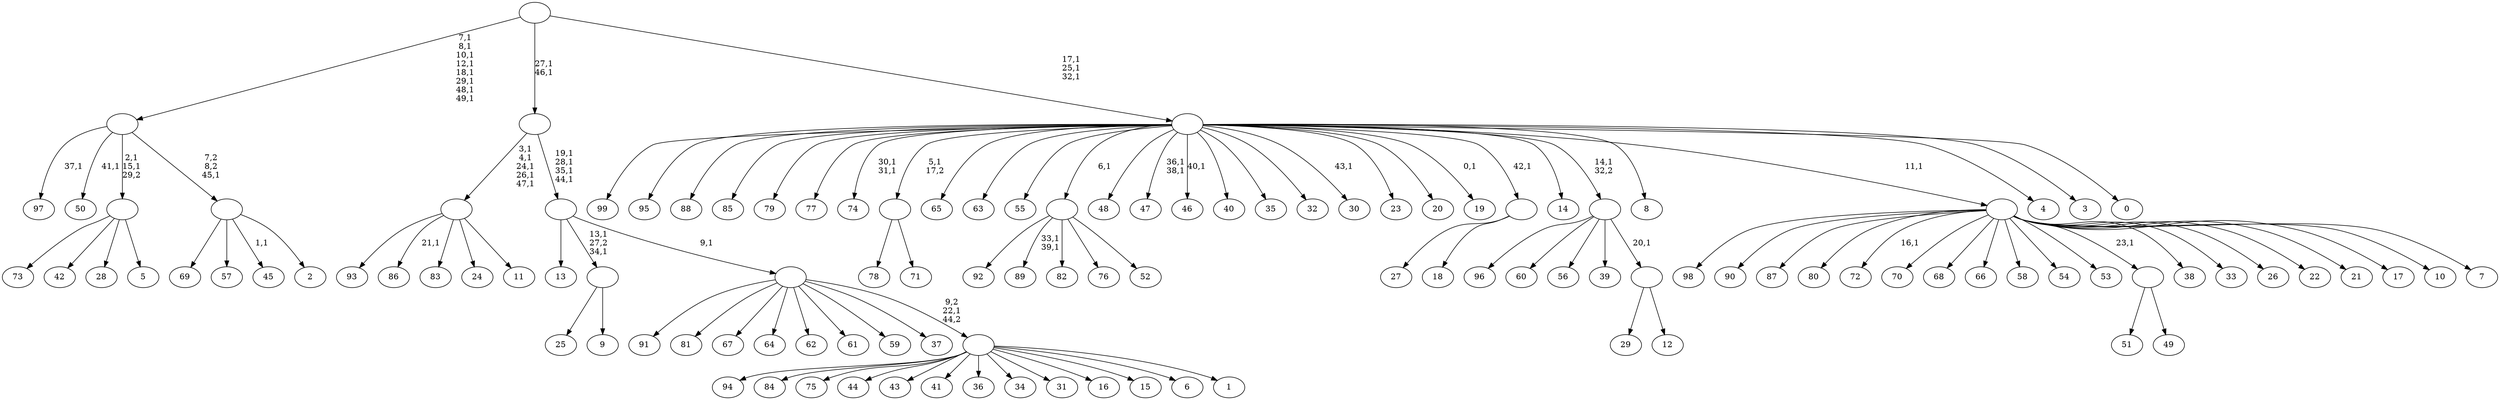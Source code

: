 digraph T {
	150 [label="99"]
	149 [label="98"]
	148 [label="97"]
	146 [label="96"]
	145 [label="95"]
	144 [label="94"]
	143 [label="93"]
	142 [label="92"]
	141 [label="91"]
	140 [label="90"]
	139 [label="89"]
	136 [label="88"]
	135 [label="87"]
	134 [label="86"]
	132 [label="85"]
	131 [label="84"]
	130 [label="83"]
	129 [label="82"]
	128 [label="81"]
	127 [label="80"]
	126 [label="79"]
	125 [label="78"]
	124 [label="77"]
	123 [label="76"]
	122 [label="75"]
	121 [label="74"]
	118 [label="73"]
	117 [label="72"]
	115 [label="71"]
	114 [label=""]
	113 [label="70"]
	112 [label="69"]
	111 [label="68"]
	110 [label="67"]
	109 [label="66"]
	108 [label="65"]
	107 [label="64"]
	106 [label="63"]
	105 [label="62"]
	104 [label="61"]
	103 [label="60"]
	102 [label="59"]
	101 [label="58"]
	100 [label="57"]
	99 [label="56"]
	98 [label="55"]
	97 [label="54"]
	96 [label="53"]
	95 [label="52"]
	94 [label=""]
	93 [label="51"]
	92 [label="50"]
	90 [label="49"]
	89 [label=""]
	88 [label="48"]
	87 [label="47"]
	84 [label="46"]
	82 [label="45"]
	80 [label="44"]
	79 [label="43"]
	78 [label="42"]
	77 [label="41"]
	76 [label="40"]
	75 [label="39"]
	74 [label="38"]
	73 [label="37"]
	72 [label="36"]
	71 [label="35"]
	70 [label="34"]
	69 [label="33"]
	68 [label="32"]
	67 [label="31"]
	66 [label="30"]
	64 [label="29"]
	63 [label="28"]
	62 [label="27"]
	61 [label="26"]
	60 [label="25"]
	59 [label="24"]
	58 [label="23"]
	57 [label="22"]
	56 [label="21"]
	55 [label="20"]
	54 [label="19"]
	52 [label="18"]
	51 [label=""]
	50 [label="17"]
	49 [label="16"]
	48 [label="15"]
	47 [label="14"]
	46 [label="13"]
	45 [label="12"]
	44 [label=""]
	43 [label=""]
	42 [label="11"]
	41 [label=""]
	36 [label="10"]
	35 [label="9"]
	34 [label=""]
	32 [label="8"]
	31 [label="7"]
	30 [label=""]
	29 [label="6"]
	28 [label="5"]
	27 [label=""]
	25 [label="4"]
	24 [label="3"]
	23 [label="2"]
	22 [label=""]
	21 [label=""]
	13 [label="1"]
	12 [label=""]
	11 [label=""]
	10 [label=""]
	6 [label=""]
	4 [label="0"]
	3 [label=""]
	0 [label=""]
	114 -> 125 [label=""]
	114 -> 115 [label=""]
	94 -> 139 [label="33,1\n39,1"]
	94 -> 142 [label=""]
	94 -> 129 [label=""]
	94 -> 123 [label=""]
	94 -> 95 [label=""]
	89 -> 93 [label=""]
	89 -> 90 [label=""]
	51 -> 62 [label=""]
	51 -> 52 [label=""]
	44 -> 64 [label=""]
	44 -> 45 [label=""]
	43 -> 146 [label=""]
	43 -> 103 [label=""]
	43 -> 99 [label=""]
	43 -> 75 [label=""]
	43 -> 44 [label="20,1"]
	41 -> 134 [label="21,1"]
	41 -> 143 [label=""]
	41 -> 130 [label=""]
	41 -> 59 [label=""]
	41 -> 42 [label=""]
	34 -> 60 [label=""]
	34 -> 35 [label=""]
	30 -> 117 [label="16,1"]
	30 -> 149 [label=""]
	30 -> 140 [label=""]
	30 -> 135 [label=""]
	30 -> 127 [label=""]
	30 -> 113 [label=""]
	30 -> 111 [label=""]
	30 -> 109 [label=""]
	30 -> 101 [label=""]
	30 -> 97 [label=""]
	30 -> 96 [label=""]
	30 -> 89 [label="23,1"]
	30 -> 74 [label=""]
	30 -> 69 [label=""]
	30 -> 61 [label=""]
	30 -> 57 [label=""]
	30 -> 56 [label=""]
	30 -> 50 [label=""]
	30 -> 36 [label=""]
	30 -> 31 [label=""]
	27 -> 118 [label=""]
	27 -> 78 [label=""]
	27 -> 63 [label=""]
	27 -> 28 [label=""]
	22 -> 82 [label="1,1"]
	22 -> 112 [label=""]
	22 -> 100 [label=""]
	22 -> 23 [label=""]
	21 -> 27 [label="2,1\n15,1\n29,2"]
	21 -> 92 [label="41,1"]
	21 -> 148 [label="37,1"]
	21 -> 22 [label="7,2\n8,2\n45,1"]
	12 -> 144 [label=""]
	12 -> 131 [label=""]
	12 -> 122 [label=""]
	12 -> 80 [label=""]
	12 -> 79 [label=""]
	12 -> 77 [label=""]
	12 -> 72 [label=""]
	12 -> 70 [label=""]
	12 -> 67 [label=""]
	12 -> 49 [label=""]
	12 -> 48 [label=""]
	12 -> 29 [label=""]
	12 -> 13 [label=""]
	11 -> 141 [label=""]
	11 -> 128 [label=""]
	11 -> 110 [label=""]
	11 -> 107 [label=""]
	11 -> 105 [label=""]
	11 -> 104 [label=""]
	11 -> 102 [label=""]
	11 -> 73 [label=""]
	11 -> 12 [label="9,2\n22,1\n44,2"]
	10 -> 34 [label="13,1\n27,2\n34,1"]
	10 -> 46 [label=""]
	10 -> 11 [label="9,1"]
	6 -> 10 [label="19,1\n28,1\n35,1\n44,1"]
	6 -> 41 [label="3,1\n4,1\n24,1\n26,1\n47,1"]
	3 -> 54 [label="0,1"]
	3 -> 66 [label="43,1"]
	3 -> 84 [label="40,1"]
	3 -> 87 [label="36,1\n38,1"]
	3 -> 121 [label="30,1\n31,1"]
	3 -> 150 [label=""]
	3 -> 145 [label=""]
	3 -> 136 [label=""]
	3 -> 132 [label=""]
	3 -> 126 [label=""]
	3 -> 124 [label=""]
	3 -> 114 [label="5,1\n17,2"]
	3 -> 108 [label=""]
	3 -> 106 [label=""]
	3 -> 98 [label=""]
	3 -> 94 [label="6,1"]
	3 -> 88 [label=""]
	3 -> 76 [label=""]
	3 -> 71 [label=""]
	3 -> 68 [label=""]
	3 -> 58 [label=""]
	3 -> 55 [label=""]
	3 -> 51 [label="42,1"]
	3 -> 47 [label=""]
	3 -> 43 [label="14,1\n32,2"]
	3 -> 32 [label=""]
	3 -> 30 [label="11,1"]
	3 -> 25 [label=""]
	3 -> 24 [label=""]
	3 -> 4 [label=""]
	0 -> 3 [label="17,1\n25,1\n32,1"]
	0 -> 6 [label="27,1\n46,1"]
	0 -> 21 [label="7,1\n8,1\n10,1\n12,1\n18,1\n29,1\n48,1\n49,1"]
}
